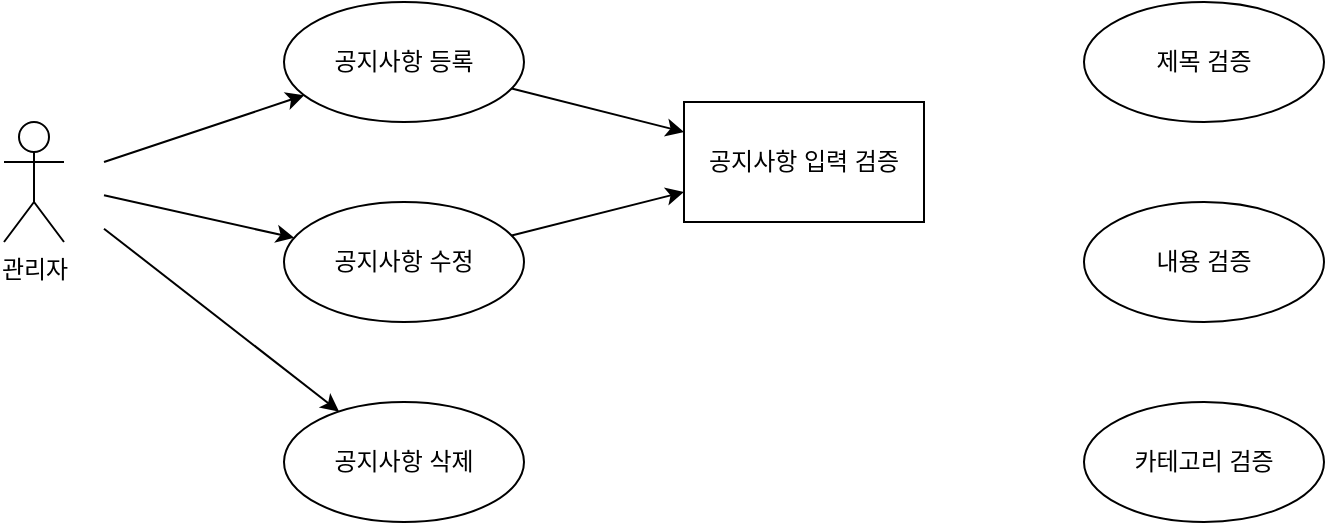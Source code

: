 <mxfile version="26.0.16">
  <diagram name="페이지-1" id="H0ObpQpSqTRcG5AtEj7Y">
    <mxGraphModel dx="1395" dy="643" grid="1" gridSize="10" guides="1" tooltips="1" connect="1" arrows="1" fold="1" page="1" pageScale="1" pageWidth="827" pageHeight="1169" math="0" shadow="0">
      <root>
        <mxCell id="0" />
        <mxCell id="1" parent="0" />
        <mxCell id="4evK0Zdy4DtZC8nvN_yz-2" value="공지사항 등록" style="ellipse;whiteSpace=wrap;html=1;" vertex="1" parent="1">
          <mxGeometry x="200" y="50" width="120" height="60" as="geometry" />
        </mxCell>
        <mxCell id="4evK0Zdy4DtZC8nvN_yz-3" value="공지사항 수정" style="ellipse;whiteSpace=wrap;html=1;" vertex="1" parent="1">
          <mxGeometry x="200" y="150" width="120" height="60" as="geometry" />
        </mxCell>
        <mxCell id="4evK0Zdy4DtZC8nvN_yz-4" value="공지사항 삭제" style="ellipse;whiteSpace=wrap;html=1;" vertex="1" parent="1">
          <mxGeometry x="200" y="250" width="120" height="60" as="geometry" />
        </mxCell>
        <mxCell id="4evK0Zdy4DtZC8nvN_yz-5" value="공지사항 입력 검증" style="rectangle;whiteSpace=wrap;html=1;" vertex="1" parent="1">
          <mxGeometry x="400" y="100" width="120" height="60" as="geometry" />
        </mxCell>
        <mxCell id="4evK0Zdy4DtZC8nvN_yz-6" value="제목 검증" style="ellipse;whiteSpace=wrap;html=1;" vertex="1" parent="1">
          <mxGeometry x="600" y="50" width="120" height="60" as="geometry" />
        </mxCell>
        <mxCell id="4evK0Zdy4DtZC8nvN_yz-7" value="내용 검증" style="ellipse;whiteSpace=wrap;html=1;" vertex="1" parent="1">
          <mxGeometry x="600" y="150" width="120" height="60" as="geometry" />
        </mxCell>
        <mxCell id="4evK0Zdy4DtZC8nvN_yz-8" value="카테고리 검증" style="ellipse;whiteSpace=wrap;html=1;" vertex="1" parent="1">
          <mxGeometry x="600" y="250" width="120" height="60" as="geometry" />
        </mxCell>
        <mxCell id="4evK0Zdy4DtZC8nvN_yz-9" edge="1" parent="1" target="4evK0Zdy4DtZC8nvN_yz-2">
          <mxGeometry relative="1" as="geometry">
            <mxPoint x="110" y="130" as="sourcePoint" />
          </mxGeometry>
        </mxCell>
        <mxCell id="4evK0Zdy4DtZC8nvN_yz-10" edge="1" parent="1" target="4evK0Zdy4DtZC8nvN_yz-3">
          <mxGeometry relative="1" as="geometry">
            <mxPoint x="110" y="146.667" as="sourcePoint" />
          </mxGeometry>
        </mxCell>
        <mxCell id="4evK0Zdy4DtZC8nvN_yz-11" edge="1" parent="1" target="4evK0Zdy4DtZC8nvN_yz-4">
          <mxGeometry relative="1" as="geometry">
            <mxPoint x="110" y="163.333" as="sourcePoint" />
          </mxGeometry>
        </mxCell>
        <mxCell id="4evK0Zdy4DtZC8nvN_yz-12" edge="1" parent="1" source="4evK0Zdy4DtZC8nvN_yz-2" target="4evK0Zdy4DtZC8nvN_yz-5">
          <mxGeometry relative="1" as="geometry" />
        </mxCell>
        <mxCell id="4evK0Zdy4DtZC8nvN_yz-13" edge="1" parent="1" source="4evK0Zdy4DtZC8nvN_yz-3" target="4evK0Zdy4DtZC8nvN_yz-5">
          <mxGeometry relative="1" as="geometry" />
        </mxCell>
        <mxCell id="4evK0Zdy4DtZC8nvN_yz-15" value="관리자" style="shape=umlActor;verticalLabelPosition=bottom;verticalAlign=top;html=1;outlineConnect=0;" vertex="1" parent="1">
          <mxGeometry x="60" y="110" width="30" height="60" as="geometry" />
        </mxCell>
      </root>
    </mxGraphModel>
  </diagram>
</mxfile>
